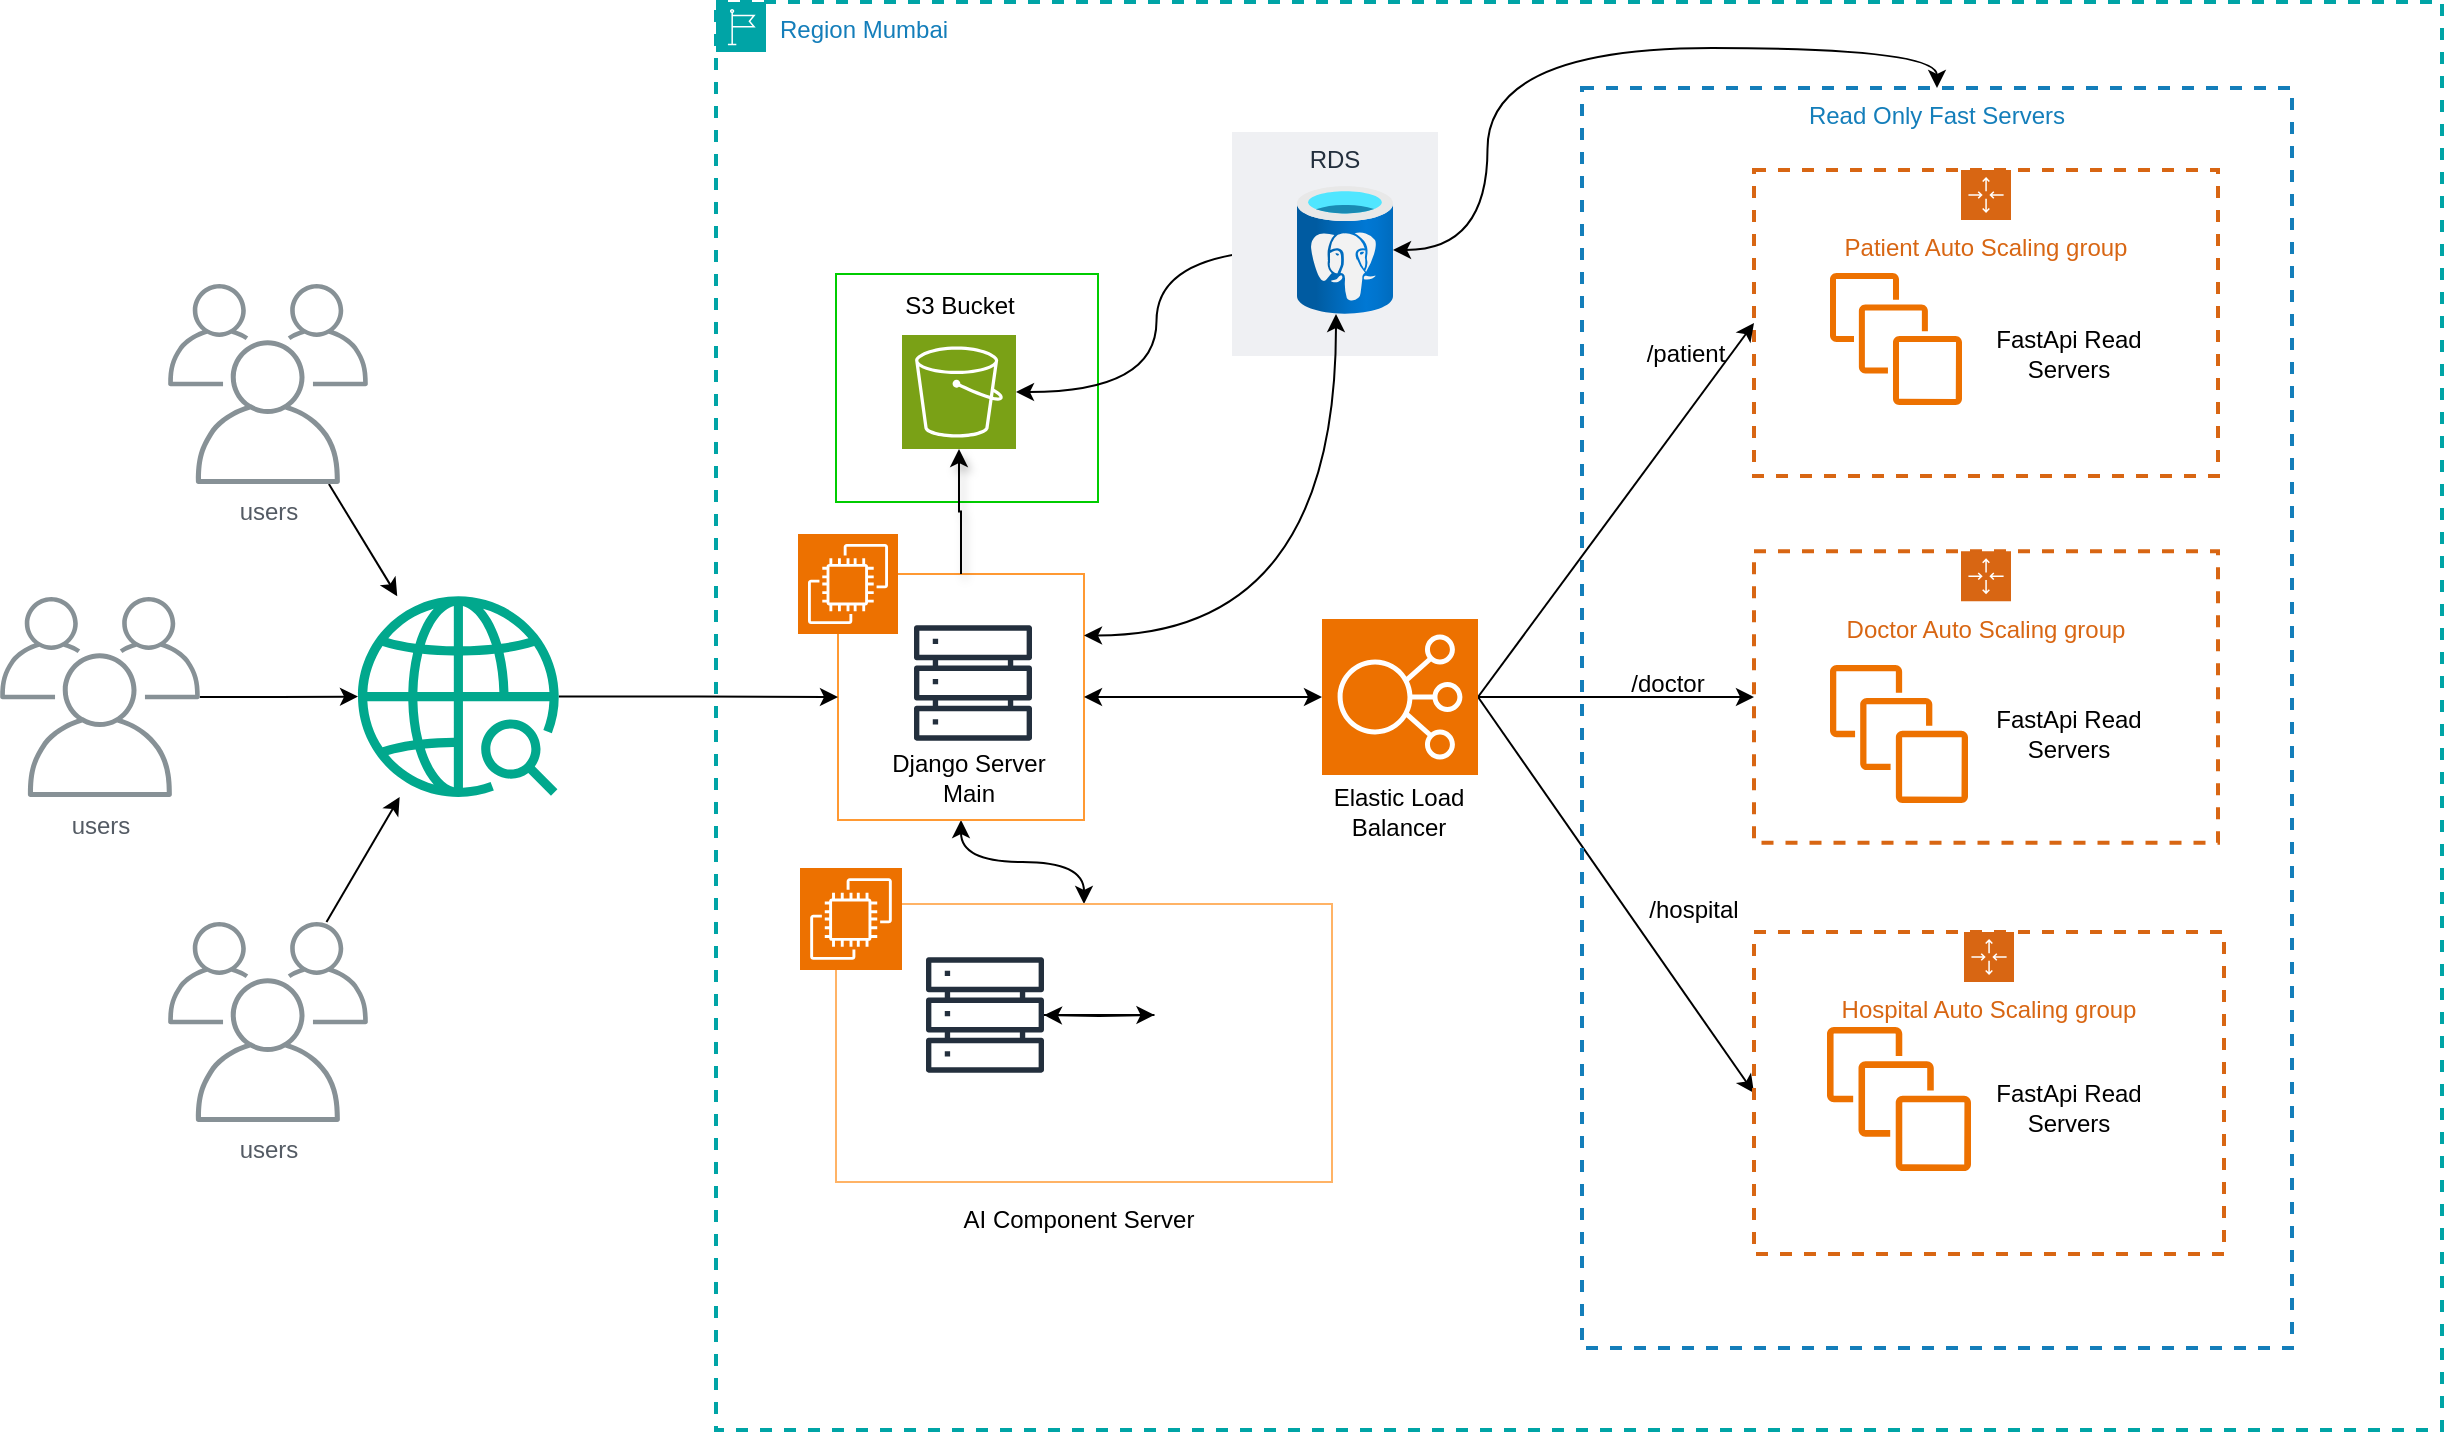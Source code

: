 <mxfile version="24.7.12">
  <diagram name="Page-1" id="aaaa8250-4180-3840-79b5-4cada1eebb92">
    <mxGraphModel dx="1926" dy="4373" grid="0" gridSize="10" guides="1" tooltips="1" connect="1" arrows="1" fold="1" page="0" pageScale="1" pageWidth="850" pageHeight="1100" background="none" math="0" shadow="0">
      <root>
        <mxCell id="0" />
        <mxCell id="1" parent="0" />
        <mxCell id="f2_UvFHhIhsloObCmwpi-18" value="" style="rounded=0;whiteSpace=wrap;html=1;strokeColor=#00CC00;" vertex="1" parent="1">
          <mxGeometry x="247" y="-3248" width="131" height="114" as="geometry" />
        </mxCell>
        <mxCell id="f2_UvFHhIhsloObCmwpi-41" style="edgeStyle=orthogonalEdgeStyle;rounded=0;orthogonalLoop=1;jettySize=auto;html=1;exitX=1;exitY=0.5;exitDx=0;exitDy=0;exitPerimeter=0;entryX=0;entryY=0.5;entryDx=0;entryDy=0;" edge="1" parent="1" source="f2_UvFHhIhsloObCmwpi-2" target="f2_UvFHhIhsloObCmwpi-35">
          <mxGeometry relative="1" as="geometry" />
        </mxCell>
        <mxCell id="f2_UvFHhIhsloObCmwpi-42" style="rounded=0;orthogonalLoop=1;jettySize=auto;html=1;exitX=1;exitY=0.5;exitDx=0;exitDy=0;exitPerimeter=0;entryX=0;entryY=0.5;entryDx=0;entryDy=0;" edge="1" parent="1" source="f2_UvFHhIhsloObCmwpi-2" target="f2_UvFHhIhsloObCmwpi-38">
          <mxGeometry relative="1" as="geometry" />
        </mxCell>
        <mxCell id="f2_UvFHhIhsloObCmwpi-2" value="" style="sketch=0;points=[[0,0,0],[0.25,0,0],[0.5,0,0],[0.75,0,0],[1,0,0],[0,1,0],[0.25,1,0],[0.5,1,0],[0.75,1,0],[1,1,0],[0,0.25,0],[0,0.5,0],[0,0.75,0],[1,0.25,0],[1,0.5,0],[1,0.75,0]];outlineConnect=0;fontColor=#232F3E;fillColor=#8C4FFF;strokeColor=#ffffff;dashed=0;verticalLabelPosition=bottom;verticalAlign=top;align=center;html=1;fontSize=12;fontStyle=0;aspect=fixed;shape=mxgraph.aws4.resourceIcon;resIcon=mxgraph.aws4.elastic_load_balancing;" vertex="1" parent="1">
          <mxGeometry x="490" y="-3075.5" width="78" height="78" as="geometry" />
        </mxCell>
        <mxCell id="f2_UvFHhIhsloObCmwpi-3" value="" style="sketch=0;points=[[0,0,0],[0.25,0,0],[0.5,0,0],[0.75,0,0],[1,0,0],[0,1,0],[0.25,1,0],[0.5,1,0],[0.75,1,0],[1,1,0],[0,0.25,0],[0,0.5,0],[0,0.75,0],[1,0.25,0],[1,0.5,0],[1,0.75,0]];outlineConnect=0;fontColor=#232F3E;fillColor=#7AA116;strokeColor=#ffffff;dashed=0;verticalLabelPosition=bottom;verticalAlign=top;align=center;html=1;fontSize=12;fontStyle=0;aspect=fixed;shape=mxgraph.aws4.resourceIcon;resIcon=mxgraph.aws4.s3;" vertex="1" parent="1">
          <mxGeometry x="280" y="-3217.5" width="57" height="57" as="geometry" />
        </mxCell>
        <mxCell id="f2_UvFHhIhsloObCmwpi-33" style="edgeStyle=orthogonalEdgeStyle;rounded=0;orthogonalLoop=1;jettySize=auto;html=1;exitX=0.5;exitY=1;exitDx=0;exitDy=0;curved=1;startArrow=classic;startFill=1;" edge="1" parent="1" source="f2_UvFHhIhsloObCmwpi-9" target="f2_UvFHhIhsloObCmwpi-25">
          <mxGeometry relative="1" as="geometry" />
        </mxCell>
        <mxCell id="f2_UvFHhIhsloObCmwpi-9" value="" style="whiteSpace=wrap;html=1;aspect=fixed;fillColor=default;strokeColor=#FF9933;" vertex="1" parent="1">
          <mxGeometry x="248" y="-3098" width="123" height="123" as="geometry" />
        </mxCell>
        <mxCell id="f2_UvFHhIhsloObCmwpi-4" value="" style="sketch=0;points=[[0,0,0],[0.25,0,0],[0.5,0,0],[0.75,0,0],[1,0,0],[0,1,0],[0.25,1,0],[0.5,1,0],[0.75,1,0],[1,1,0],[0,0.25,0],[0,0.5,0],[0,0.75,0],[1,0.25,0],[1,0.5,0],[1,0.75,0]];outlineConnect=0;fontColor=#232F3E;fillColor=#ED7100;strokeColor=#ffffff;dashed=0;verticalLabelPosition=bottom;verticalAlign=top;align=center;html=1;fontSize=12;fontStyle=0;aspect=fixed;shape=mxgraph.aws4.resourceIcon;resIcon=mxgraph.aws4.ec2;" vertex="1" parent="1">
          <mxGeometry x="228" y="-3118" width="50" height="50" as="geometry" />
        </mxCell>
        <mxCell id="f2_UvFHhIhsloObCmwpi-5" value="" style="sketch=0;outlineConnect=0;fontColor=#232F3E;gradientColor=none;fillColor=#232F3D;strokeColor=none;dashed=0;verticalLabelPosition=bottom;verticalAlign=top;align=center;html=1;fontSize=12;fontStyle=0;aspect=fixed;pointerEvents=1;shape=mxgraph.aws4.servers;" vertex="1" parent="1">
          <mxGeometry x="286" y="-3073" width="59" height="59" as="geometry" />
        </mxCell>
        <mxCell id="f2_UvFHhIhsloObCmwpi-13" value="Django Server&lt;div&gt;Main&lt;/div&gt;" style="text;html=1;align=center;verticalAlign=middle;whiteSpace=wrap;rounded=0;" vertex="1" parent="1">
          <mxGeometry x="269.5" y="-3011" width="87" height="30" as="geometry" />
        </mxCell>
        <mxCell id="f2_UvFHhIhsloObCmwpi-17" style="edgeStyle=orthogonalEdgeStyle;rounded=0;orthogonalLoop=1;jettySize=auto;html=1;entryX=1;entryY=0.5;entryDx=0;entryDy=0;entryPerimeter=0;curved=1;" edge="1" parent="1" source="f2_UvFHhIhsloObCmwpi-6" target="f2_UvFHhIhsloObCmwpi-3">
          <mxGeometry relative="1" as="geometry" />
        </mxCell>
        <mxCell id="f2_UvFHhIhsloObCmwpi-19" value="S3 Bucket" style="text;html=1;align=center;verticalAlign=middle;whiteSpace=wrap;rounded=0;" vertex="1" parent="1">
          <mxGeometry x="278.5" y="-3247.5" width="60" height="30" as="geometry" />
        </mxCell>
        <mxCell id="f2_UvFHhIhsloObCmwpi-22" style="edgeStyle=orthogonalEdgeStyle;rounded=0;orthogonalLoop=1;jettySize=auto;html=1;exitX=0.5;exitY=0;exitDx=0;exitDy=0;entryX=0.5;entryY=1;entryDx=0;entryDy=0;entryPerimeter=0;flowAnimation=0;shadow=1;" edge="1" parent="1" source="f2_UvFHhIhsloObCmwpi-9" target="f2_UvFHhIhsloObCmwpi-3">
          <mxGeometry relative="1" as="geometry" />
        </mxCell>
        <mxCell id="f2_UvFHhIhsloObCmwpi-23" style="edgeStyle=orthogonalEdgeStyle;rounded=0;orthogonalLoop=1;jettySize=auto;html=1;exitX=1;exitY=0.5;exitDx=0;exitDy=0;entryX=0;entryY=0.5;entryDx=0;entryDy=0;entryPerimeter=0;startArrow=classic;startFill=1;" edge="1" parent="1" source="f2_UvFHhIhsloObCmwpi-9" target="f2_UvFHhIhsloObCmwpi-2">
          <mxGeometry relative="1" as="geometry" />
        </mxCell>
        <mxCell id="f2_UvFHhIhsloObCmwpi-25" value="" style="rounded=0;whiteSpace=wrap;html=1;strokeColor=#FFB366;" vertex="1" parent="1">
          <mxGeometry x="247" y="-2933" width="248" height="139" as="geometry" />
        </mxCell>
        <mxCell id="f2_UvFHhIhsloObCmwpi-27" value="" style="shape=image;verticalLabelPosition=bottom;labelBackgroundColor=default;verticalAlign=top;aspect=fixed;imageAspect=0;image=https://fastapi.tiangolo.com/img/logo-margin/logo-teal.png;" vertex="1" parent="1">
          <mxGeometry x="270.16" y="-2848" width="102.68" height="37" as="geometry" />
        </mxCell>
        <mxCell id="f2_UvFHhIhsloObCmwpi-30" value="" style="edgeStyle=orthogonalEdgeStyle;rounded=0;orthogonalLoop=1;jettySize=auto;html=1;" edge="1" parent="1" source="f2_UvFHhIhsloObCmwpi-28">
          <mxGeometry relative="1" as="geometry">
            <mxPoint x="406.236" y="-2877.522" as="targetPoint" />
          </mxGeometry>
        </mxCell>
        <mxCell id="f2_UvFHhIhsloObCmwpi-28" value="" style="sketch=0;outlineConnect=0;fontColor=#232F3E;gradientColor=none;fillColor=#232F3D;strokeColor=none;dashed=0;verticalLabelPosition=bottom;verticalAlign=top;align=center;html=1;fontSize=12;fontStyle=0;aspect=fixed;pointerEvents=1;shape=mxgraph.aws4.servers;" vertex="1" parent="1">
          <mxGeometry x="292" y="-2907" width="59" height="59" as="geometry" />
        </mxCell>
        <mxCell id="f2_UvFHhIhsloObCmwpi-34" value="Patient Auto Scaling group" style="points=[[0,0],[0.25,0],[0.5,0],[0.75,0],[1,0],[1,0.25],[1,0.5],[1,0.75],[1,1],[0.75,1],[0.5,1],[0.25,1],[0,1],[0,0.75],[0,0.5],[0,0.25]];outlineConnect=0;gradientColor=none;html=1;whiteSpace=wrap;fontSize=12;fontStyle=0;container=1;pointerEvents=0;collapsible=0;recursiveResize=0;shape=mxgraph.aws4.groupCenter;grIcon=mxgraph.aws4.group_auto_scaling_group;grStroke=1;strokeColor=#D86613;fillColor=none;verticalAlign=top;align=center;fontColor=#D86613;dashed=1;spacingTop=25;strokeWidth=2;" vertex="1" parent="1">
          <mxGeometry x="706" y="-3300" width="232" height="153" as="geometry" />
        </mxCell>
        <mxCell id="f2_UvFHhIhsloObCmwpi-35" value="Doctor Auto Scaling group" style="points=[[0,0],[0.25,0],[0.5,0],[0.75,0],[1,0],[1,0.25],[1,0.5],[1,0.75],[1,1],[0.75,1],[0.5,1],[0.25,1],[0,1],[0,0.75],[0,0.5],[0,0.25]];outlineConnect=0;gradientColor=none;html=1;whiteSpace=wrap;fontSize=12;fontStyle=0;container=1;pointerEvents=0;collapsible=0;recursiveResize=0;shape=mxgraph.aws4.groupCenter;grIcon=mxgraph.aws4.group_auto_scaling_group;grStroke=1;strokeColor=#D86613;fillColor=none;verticalAlign=top;align=center;fontColor=#D86613;dashed=1;spacingTop=25;strokeWidth=2;" vertex="1" parent="1">
          <mxGeometry x="706" y="-3109.38" width="232" height="145.75" as="geometry" />
        </mxCell>
        <mxCell id="f2_UvFHhIhsloObCmwpi-36" style="edgeStyle=orthogonalEdgeStyle;rounded=0;orthogonalLoop=1;jettySize=auto;html=1;exitX=0.5;exitY=1;exitDx=0;exitDy=0;" edge="1" parent="1" source="f2_UvFHhIhsloObCmwpi-34" target="f2_UvFHhIhsloObCmwpi-34">
          <mxGeometry relative="1" as="geometry" />
        </mxCell>
        <mxCell id="f2_UvFHhIhsloObCmwpi-38" value="Hospital Auto Scaling group" style="points=[[0,0],[0.25,0],[0.5,0],[0.75,0],[1,0],[1,0.25],[1,0.5],[1,0.75],[1,1],[0.75,1],[0.5,1],[0.25,1],[0,1],[0,0.75],[0,0.5],[0,0.25]];outlineConnect=0;gradientColor=none;html=1;whiteSpace=wrap;fontSize=12;fontStyle=0;container=1;pointerEvents=0;collapsible=0;recursiveResize=0;shape=mxgraph.aws4.groupCenter;grIcon=mxgraph.aws4.group_auto_scaling_group;grStroke=1;strokeColor=#D86613;fillColor=none;verticalAlign=top;align=center;fontColor=#D86613;dashed=1;spacingTop=25;strokeWidth=2;" vertex="1" parent="1">
          <mxGeometry x="706" y="-2919" width="235" height="161" as="geometry" />
        </mxCell>
        <mxCell id="f2_UvFHhIhsloObCmwpi-40" value="" style="endArrow=classic;html=1;rounded=0;exitX=1;exitY=0.5;exitDx=0;exitDy=0;exitPerimeter=0;entryX=0;entryY=0.5;entryDx=0;entryDy=0;" edge="1" parent="1" source="f2_UvFHhIhsloObCmwpi-2" target="f2_UvFHhIhsloObCmwpi-34">
          <mxGeometry width="50" height="50" relative="1" as="geometry">
            <mxPoint x="630" y="-3151" as="sourcePoint" />
            <mxPoint x="680" y="-3201" as="targetPoint" />
          </mxGeometry>
        </mxCell>
        <mxCell id="f2_UvFHhIhsloObCmwpi-43" value="/doctor" style="text;html=1;align=center;verticalAlign=middle;whiteSpace=wrap;rounded=0;" vertex="1" parent="1">
          <mxGeometry x="633" y="-3058.5" width="60" height="30" as="geometry" />
        </mxCell>
        <mxCell id="f2_UvFHhIhsloObCmwpi-46" value="/hospital" style="text;html=1;align=center;verticalAlign=middle;whiteSpace=wrap;rounded=0;" vertex="1" parent="1">
          <mxGeometry x="646" y="-2945" width="60" height="30" as="geometry" />
        </mxCell>
        <mxCell id="f2_UvFHhIhsloObCmwpi-47" value="" style="sketch=0;points=[[0,0,0],[0.25,0,0],[0.5,0,0],[0.75,0,0],[1,0,0],[0,1,0],[0.25,1,0],[0.5,1,0],[0.75,1,0],[1,1,0],[0,0.25,0],[0,0.5,0],[0,0.75,0],[1,0.25,0],[1,0.5,0],[1,0.75,0]];outlineConnect=0;fontColor=#232F3E;fillColor=#ED7100;strokeColor=#ffffff;dashed=0;verticalLabelPosition=bottom;verticalAlign=top;align=center;html=1;fontSize=12;fontStyle=0;aspect=fixed;shape=mxgraph.aws4.resourceIcon;resIcon=mxgraph.aws4.elastic_load_balancing;" vertex="1" parent="1">
          <mxGeometry x="490" y="-3075.5" width="78" height="78" as="geometry" />
        </mxCell>
        <mxCell id="f2_UvFHhIhsloObCmwpi-52" value="Region Mumbai" style="points=[[0,0],[0.25,0],[0.5,0],[0.75,0],[1,0],[1,0.25],[1,0.5],[1,0.75],[1,1],[0.75,1],[0.5,1],[0.25,1],[0,1],[0,0.75],[0,0.5],[0,0.25]];outlineConnect=0;gradientColor=none;html=1;whiteSpace=wrap;fontSize=12;fontStyle=0;container=1;pointerEvents=0;collapsible=0;recursiveResize=0;shape=mxgraph.aws4.group;grIcon=mxgraph.aws4.group_region;strokeColor=#00A4A6;fillColor=none;verticalAlign=top;align=left;spacingLeft=30;fontColor=#147EBA;dashed=1;strokeWidth=2;" vertex="1" parent="1">
          <mxGeometry x="187" y="-3384" width="863" height="714" as="geometry" />
        </mxCell>
        <mxCell id="f2_UvFHhIhsloObCmwpi-48" value="Read Only Fast Servers" style="fillColor=none;strokeColor=#147EBA;dashed=1;verticalAlign=top;fontStyle=0;fontColor=#147EBA;whiteSpace=wrap;html=1;strokeWidth=2;" vertex="1" parent="f2_UvFHhIhsloObCmwpi-52">
          <mxGeometry x="433" y="43" width="355" height="630" as="geometry" />
        </mxCell>
        <mxCell id="f2_UvFHhIhsloObCmwpi-45" value="/patient" style="text;html=1;align=center;verticalAlign=middle;whiteSpace=wrap;rounded=0;" vertex="1" parent="f2_UvFHhIhsloObCmwpi-52">
          <mxGeometry x="455" y="161" width="60" height="30" as="geometry" />
        </mxCell>
        <mxCell id="f2_UvFHhIhsloObCmwpi-57" value="" style="sketch=0;outlineConnect=0;fontColor=#232F3E;gradientColor=none;fillColor=#ED7100;strokeColor=none;dashed=0;verticalLabelPosition=bottom;verticalAlign=top;align=center;html=1;fontSize=12;fontStyle=0;aspect=fixed;pointerEvents=1;shape=mxgraph.aws4.instances;" vertex="1" parent="f2_UvFHhIhsloObCmwpi-52">
          <mxGeometry x="557" y="135.5" width="66" height="66" as="geometry" />
        </mxCell>
        <mxCell id="f2_UvFHhIhsloObCmwpi-58" value="" style="sketch=0;outlineConnect=0;fontColor=#232F3E;gradientColor=none;fillColor=#ED7100;strokeColor=none;dashed=0;verticalLabelPosition=bottom;verticalAlign=top;align=center;html=1;fontSize=12;fontStyle=0;aspect=fixed;pointerEvents=1;shape=mxgraph.aws4.instances;" vertex="1" parent="f2_UvFHhIhsloObCmwpi-52">
          <mxGeometry x="557" y="331.5" width="69" height="69" as="geometry" />
        </mxCell>
        <mxCell id="f2_UvFHhIhsloObCmwpi-56" value="" style="sketch=0;outlineConnect=0;fontColor=#232F3E;gradientColor=none;fillColor=#ED7100;strokeColor=none;dashed=0;verticalLabelPosition=bottom;verticalAlign=top;align=center;html=1;fontSize=12;fontStyle=0;aspect=fixed;pointerEvents=1;shape=mxgraph.aws4.instances;" vertex="1" parent="f2_UvFHhIhsloObCmwpi-52">
          <mxGeometry x="555.5" y="512.5" width="72" height="72" as="geometry" />
        </mxCell>
        <mxCell id="f2_UvFHhIhsloObCmwpi-59" value="FastApi Read Servers" style="text;html=1;align=center;verticalAlign=middle;whiteSpace=wrap;rounded=0;" vertex="1" parent="f2_UvFHhIhsloObCmwpi-52">
          <mxGeometry x="630" y="150.5" width="93" height="51" as="geometry" />
        </mxCell>
        <mxCell id="f2_UvFHhIhsloObCmwpi-60" value="FastApi Read Servers" style="text;html=1;align=center;verticalAlign=middle;whiteSpace=wrap;rounded=0;" vertex="1" parent="f2_UvFHhIhsloObCmwpi-52">
          <mxGeometry x="630" y="340.5" width="93" height="51" as="geometry" />
        </mxCell>
        <mxCell id="f2_UvFHhIhsloObCmwpi-61" value="FastApi Read Servers" style="text;html=1;align=center;verticalAlign=middle;whiteSpace=wrap;rounded=0;" vertex="1" parent="f2_UvFHhIhsloObCmwpi-52">
          <mxGeometry x="630" y="527" width="93" height="51" as="geometry" />
        </mxCell>
        <mxCell id="f2_UvFHhIhsloObCmwpi-64" value="Elastic Load Balancer" style="text;html=1;align=center;verticalAlign=middle;whiteSpace=wrap;rounded=0;" vertex="1" parent="f2_UvFHhIhsloObCmwpi-52">
          <mxGeometry x="295" y="379" width="93" height="51" as="geometry" />
        </mxCell>
        <mxCell id="f2_UvFHhIhsloObCmwpi-66" value="AI Component Server" style="text;html=1;align=center;verticalAlign=middle;whiteSpace=wrap;rounded=0;" vertex="1" parent="f2_UvFHhIhsloObCmwpi-52">
          <mxGeometry x="119" y="594" width="125" height="30" as="geometry" />
        </mxCell>
        <mxCell id="f2_UvFHhIhsloObCmwpi-14" value="RDS" style="fillColor=#EFF0F3;strokeColor=none;dashed=0;verticalAlign=top;fontStyle=0;fontColor=#232F3D;whiteSpace=wrap;html=1;" vertex="1" parent="f2_UvFHhIhsloObCmwpi-52">
          <mxGeometry x="258" y="65" width="103" height="112" as="geometry" />
        </mxCell>
        <mxCell id="f2_UvFHhIhsloObCmwpi-6" value="" style="image;aspect=fixed;html=1;points=[];align=center;fontSize=12;image=img/lib/azure2/databases/Azure_Database_PostgreSQL_Server.svg;" vertex="1" parent="f2_UvFHhIhsloObCmwpi-52">
          <mxGeometry x="290.5" y="92" width="48" height="64" as="geometry" />
        </mxCell>
        <mxCell id="f2_UvFHhIhsloObCmwpi-62" style="edgeStyle=orthogonalEdgeStyle;rounded=0;orthogonalLoop=1;jettySize=auto;html=1;entryX=0.5;entryY=0;entryDx=0;entryDy=0;curved=1;startArrow=classic;startFill=1;" edge="1" parent="f2_UvFHhIhsloObCmwpi-52" source="f2_UvFHhIhsloObCmwpi-6" target="f2_UvFHhIhsloObCmwpi-48">
          <mxGeometry relative="1" as="geometry" />
        </mxCell>
        <mxCell id="f2_UvFHhIhsloObCmwpi-65" value="" style="sketch=0;points=[[0,0,0],[0.25,0,0],[0.5,0,0],[0.75,0,0],[1,0,0],[0,1,0],[0.25,1,0],[0.5,1,0],[0.75,1,0],[1,1,0],[0,0.25,0],[0,0.5,0],[0,0.75,0],[1,0.25,0],[1,0.5,0],[1,0.75,0]];outlineConnect=0;fontColor=#232F3E;fillColor=#ED7100;strokeColor=#ffffff;dashed=0;verticalLabelPosition=bottom;verticalAlign=top;align=center;html=1;fontSize=12;fontStyle=0;aspect=fixed;shape=mxgraph.aws4.resourceIcon;resIcon=mxgraph.aws4.ec2;" vertex="1" parent="1">
          <mxGeometry x="229" y="-2951" width="51" height="51" as="geometry" />
        </mxCell>
        <mxCell id="f2_UvFHhIhsloObCmwpi-70" style="edgeStyle=orthogonalEdgeStyle;rounded=0;orthogonalLoop=1;jettySize=auto;html=1;" edge="1" parent="1" source="f2_UvFHhIhsloObCmwpi-68" target="f2_UvFHhIhsloObCmwpi-9">
          <mxGeometry relative="1" as="geometry" />
        </mxCell>
        <mxCell id="f2_UvFHhIhsloObCmwpi-68" value="" style="sketch=0;outlineConnect=0;fontColor=#232F3E;gradientColor=none;fillColor=#01A88D;strokeColor=none;dashed=0;verticalLabelPosition=bottom;verticalAlign=top;align=center;html=1;fontSize=12;fontStyle=0;aspect=fixed;pointerEvents=1;shape=mxgraph.aws4.sagemaker_geospatial_ml;" vertex="1" parent="1">
          <mxGeometry x="8" y="-3086.88" width="100.38" height="100.38" as="geometry" />
        </mxCell>
        <mxCell id="f2_UvFHhIhsloObCmwpi-74" style="edgeStyle=orthogonalEdgeStyle;rounded=0;orthogonalLoop=1;jettySize=auto;html=1;" edge="1" parent="1" source="f2_UvFHhIhsloObCmwpi-69" target="f2_UvFHhIhsloObCmwpi-68">
          <mxGeometry relative="1" as="geometry" />
        </mxCell>
        <mxCell id="f2_UvFHhIhsloObCmwpi-69" value="users" style="sketch=0;outlineConnect=0;gradientColor=none;fontColor=#545B64;strokeColor=none;fillColor=#879196;dashed=0;verticalLabelPosition=bottom;verticalAlign=top;align=center;html=1;fontSize=12;fontStyle=0;aspect=fixed;shape=mxgraph.aws4.illustration_users;pointerEvents=1" vertex="1" parent="1">
          <mxGeometry x="-171" y="-3086.5" width="100" height="100" as="geometry" />
        </mxCell>
        <mxCell id="f2_UvFHhIhsloObCmwpi-76" style="rounded=0;orthogonalLoop=1;jettySize=auto;html=1;" edge="1" parent="1" source="f2_UvFHhIhsloObCmwpi-72" target="f2_UvFHhIhsloObCmwpi-68">
          <mxGeometry relative="1" as="geometry" />
        </mxCell>
        <mxCell id="f2_UvFHhIhsloObCmwpi-72" value="users" style="sketch=0;outlineConnect=0;gradientColor=none;fontColor=#545B64;strokeColor=none;fillColor=#879196;dashed=0;verticalLabelPosition=bottom;verticalAlign=top;align=center;html=1;fontSize=12;fontStyle=0;aspect=fixed;shape=mxgraph.aws4.illustration_users;pointerEvents=1" vertex="1" parent="1">
          <mxGeometry x="-87" y="-2924" width="100" height="100" as="geometry" />
        </mxCell>
        <mxCell id="f2_UvFHhIhsloObCmwpi-75" style="rounded=0;orthogonalLoop=1;jettySize=auto;html=1;" edge="1" parent="1" source="f2_UvFHhIhsloObCmwpi-73" target="f2_UvFHhIhsloObCmwpi-68">
          <mxGeometry relative="1" as="geometry" />
        </mxCell>
        <mxCell id="f2_UvFHhIhsloObCmwpi-73" value="users" style="sketch=0;outlineConnect=0;gradientColor=none;fontColor=#545B64;strokeColor=none;fillColor=#879196;dashed=0;verticalLabelPosition=bottom;verticalAlign=top;align=center;html=1;fontSize=12;fontStyle=0;aspect=fixed;shape=mxgraph.aws4.illustration_users;pointerEvents=1" vertex="1" parent="1">
          <mxGeometry x="-87" y="-3243" width="100" height="100" as="geometry" />
        </mxCell>
        <mxCell id="f2_UvFHhIhsloObCmwpi-31" value="" style="edgeStyle=orthogonalEdgeStyle;rounded=0;orthogonalLoop=1;jettySize=auto;html=1;" edge="1" parent="1" target="f2_UvFHhIhsloObCmwpi-28">
          <mxGeometry relative="1" as="geometry">
            <mxPoint x="406.236" y="-2877.522" as="sourcePoint" />
          </mxGeometry>
        </mxCell>
        <mxCell id="f2_UvFHhIhsloObCmwpi-63" style="edgeStyle=orthogonalEdgeStyle;rounded=0;orthogonalLoop=1;jettySize=auto;html=1;entryX=1;entryY=0.25;entryDx=0;entryDy=0;curved=1;startArrow=classic;startFill=1;" edge="1" parent="1" source="f2_UvFHhIhsloObCmwpi-6" target="f2_UvFHhIhsloObCmwpi-9">
          <mxGeometry relative="1" as="geometry">
            <Array as="points">
              <mxPoint x="497" y="-3067" />
            </Array>
          </mxGeometry>
        </mxCell>
        <mxCell id="f2_UvFHhIhsloObCmwpi-32" value="" style="shape=image;verticalLabelPosition=bottom;labelBackgroundColor=default;verticalAlign=top;aspect=fixed;imageAspect=0;image=https://www.shutterstock.com/image-vector/llama-icon-animals-collection-thin-260nw-2206705893.jpg;clipPath=inset(13.93% 28.46% 21.43% 28.46%);" vertex="1" parent="1">
          <mxGeometry x="406" y="-2913" width="58.79" height="95" as="geometry" />
        </mxCell>
      </root>
    </mxGraphModel>
  </diagram>
</mxfile>
